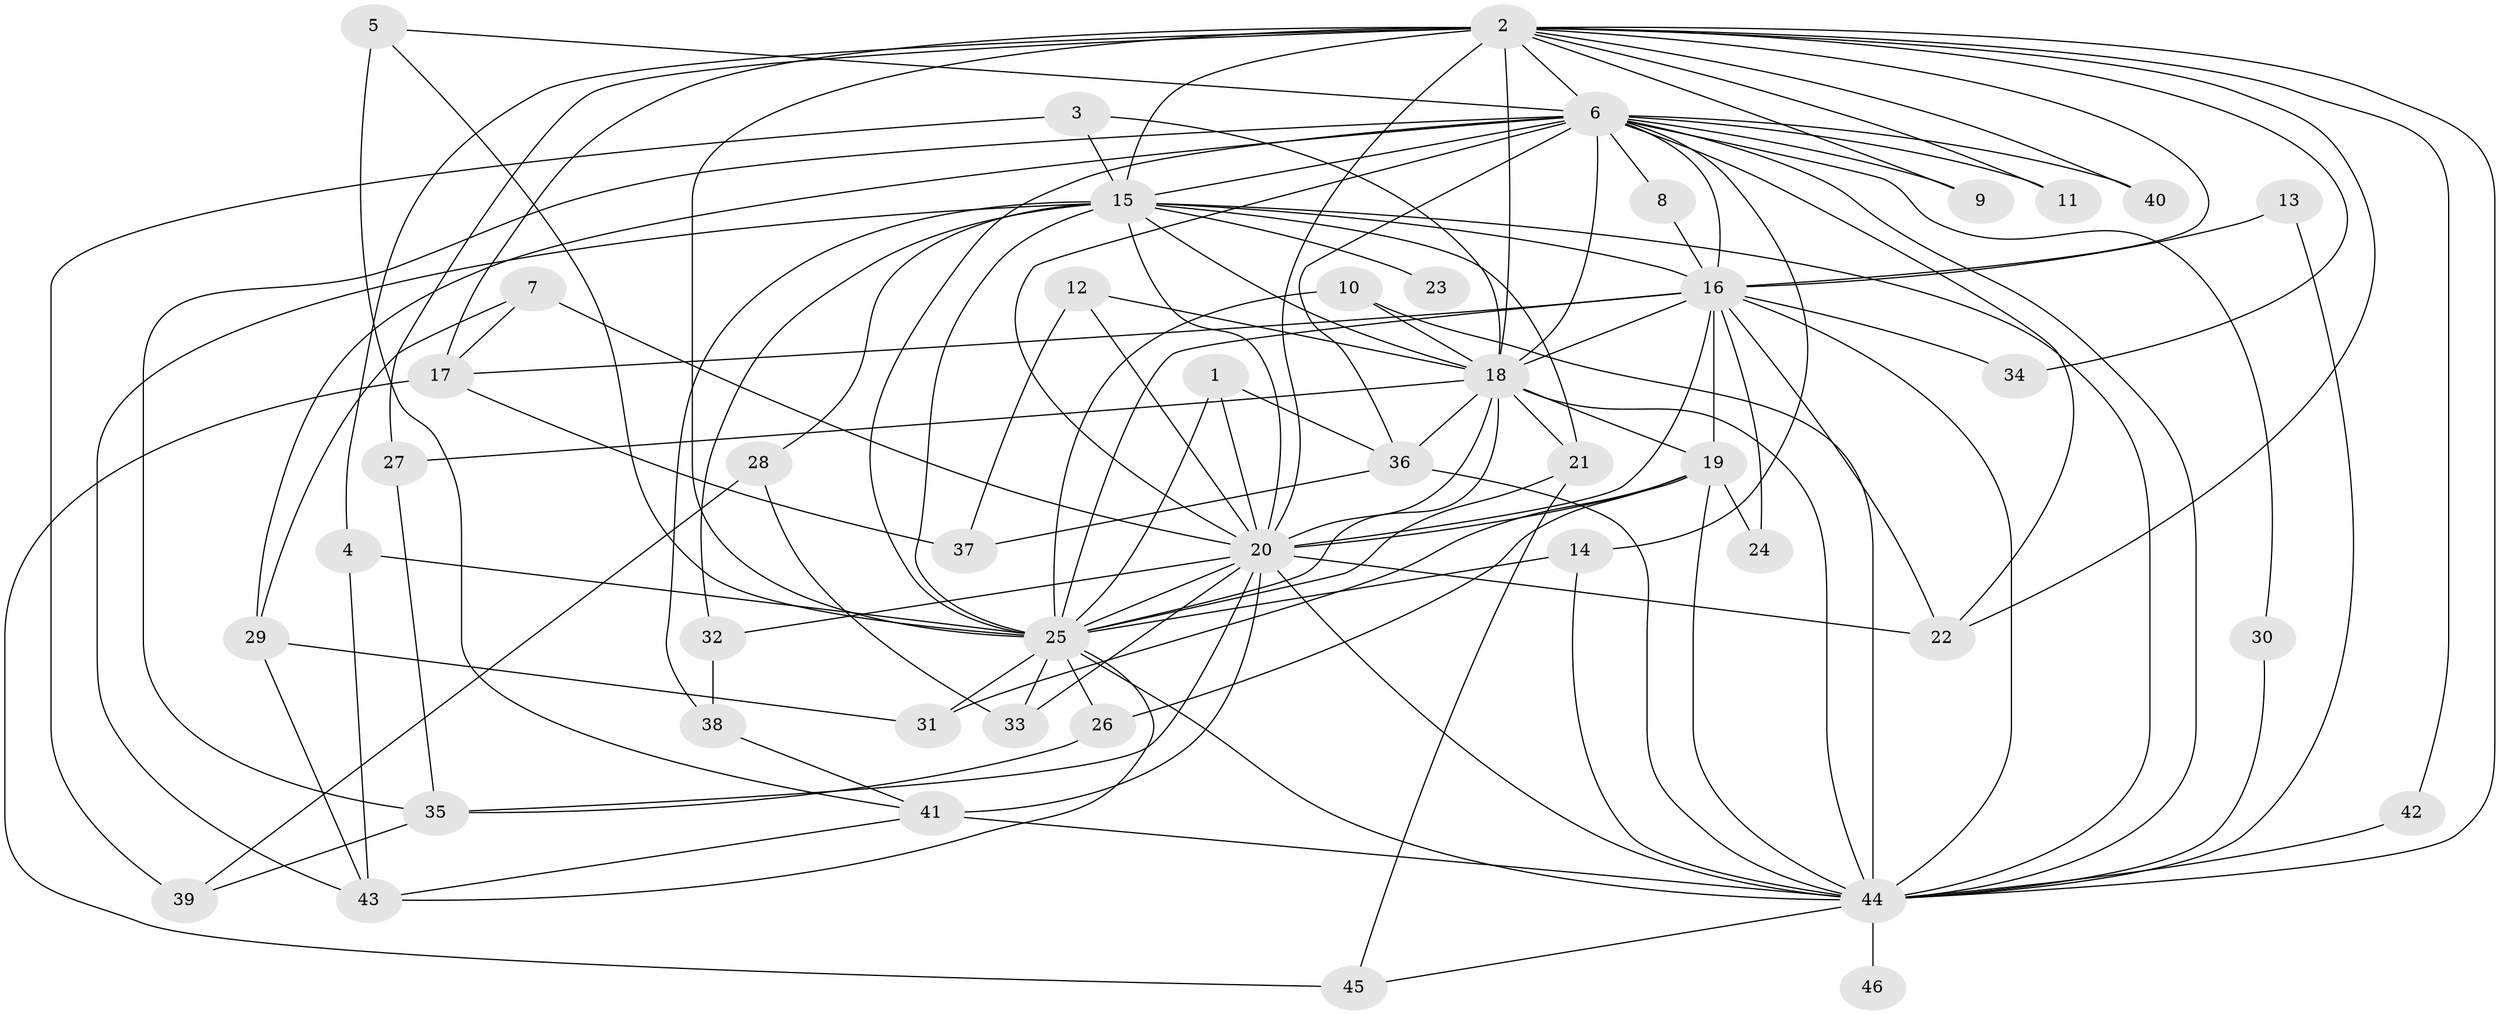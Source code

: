 // original degree distribution, {14: 0.01098901098901099, 16: 0.01098901098901099, 23: 0.03296703296703297, 20: 0.01098901098901099, 24: 0.01098901098901099, 18: 0.01098901098901099, 17: 0.01098901098901099, 19: 0.01098901098901099, 2: 0.5054945054945055, 6: 0.01098901098901099, 3: 0.26373626373626374, 5: 0.04395604395604396, 4: 0.054945054945054944, 7: 0.01098901098901099}
// Generated by graph-tools (version 1.1) at 2025/45/03/06/25 01:45:10]
// undirected, 46 vertices, 122 edges
graph export_dot {
graph [start="1"]
  node [color=gray90,style=filled];
  1;
  2;
  3;
  4;
  5;
  6;
  7;
  8;
  9;
  10;
  11;
  12;
  13;
  14;
  15;
  16;
  17;
  18;
  19;
  20;
  21;
  22;
  23;
  24;
  25;
  26;
  27;
  28;
  29;
  30;
  31;
  32;
  33;
  34;
  35;
  36;
  37;
  38;
  39;
  40;
  41;
  42;
  43;
  44;
  45;
  46;
  1 -- 20 [weight=1.0];
  1 -- 25 [weight=1.0];
  1 -- 36 [weight=1.0];
  2 -- 4 [weight=1.0];
  2 -- 6 [weight=2.0];
  2 -- 9 [weight=1.0];
  2 -- 11 [weight=1.0];
  2 -- 15 [weight=2.0];
  2 -- 16 [weight=4.0];
  2 -- 17 [weight=3.0];
  2 -- 18 [weight=4.0];
  2 -- 20 [weight=2.0];
  2 -- 22 [weight=1.0];
  2 -- 25 [weight=2.0];
  2 -- 27 [weight=1.0];
  2 -- 34 [weight=1.0];
  2 -- 40 [weight=1.0];
  2 -- 42 [weight=1.0];
  2 -- 44 [weight=2.0];
  3 -- 15 [weight=1.0];
  3 -- 18 [weight=1.0];
  3 -- 39 [weight=1.0];
  4 -- 25 [weight=1.0];
  4 -- 43 [weight=1.0];
  5 -- 6 [weight=1.0];
  5 -- 25 [weight=1.0];
  5 -- 41 [weight=1.0];
  6 -- 8 [weight=1.0];
  6 -- 9 [weight=1.0];
  6 -- 11 [weight=1.0];
  6 -- 14 [weight=1.0];
  6 -- 15 [weight=1.0];
  6 -- 16 [weight=3.0];
  6 -- 18 [weight=1.0];
  6 -- 20 [weight=1.0];
  6 -- 22 [weight=1.0];
  6 -- 25 [weight=2.0];
  6 -- 29 [weight=1.0];
  6 -- 30 [weight=1.0];
  6 -- 35 [weight=2.0];
  6 -- 36 [weight=1.0];
  6 -- 40 [weight=1.0];
  6 -- 44 [weight=1.0];
  7 -- 17 [weight=1.0];
  7 -- 20 [weight=1.0];
  7 -- 29 [weight=1.0];
  8 -- 16 [weight=1.0];
  10 -- 18 [weight=1.0];
  10 -- 25 [weight=1.0];
  10 -- 44 [weight=1.0];
  12 -- 18 [weight=1.0];
  12 -- 20 [weight=1.0];
  12 -- 37 [weight=1.0];
  13 -- 16 [weight=1.0];
  13 -- 44 [weight=1.0];
  14 -- 25 [weight=1.0];
  14 -- 44 [weight=1.0];
  15 -- 16 [weight=3.0];
  15 -- 18 [weight=1.0];
  15 -- 20 [weight=1.0];
  15 -- 21 [weight=1.0];
  15 -- 23 [weight=1.0];
  15 -- 25 [weight=1.0];
  15 -- 28 [weight=2.0];
  15 -- 32 [weight=1.0];
  15 -- 38 [weight=1.0];
  15 -- 43 [weight=1.0];
  15 -- 44 [weight=1.0];
  16 -- 17 [weight=1.0];
  16 -- 18 [weight=2.0];
  16 -- 19 [weight=1.0];
  16 -- 20 [weight=4.0];
  16 -- 22 [weight=1.0];
  16 -- 24 [weight=2.0];
  16 -- 25 [weight=4.0];
  16 -- 34 [weight=1.0];
  16 -- 44 [weight=3.0];
  17 -- 37 [weight=1.0];
  17 -- 45 [weight=1.0];
  18 -- 19 [weight=1.0];
  18 -- 20 [weight=1.0];
  18 -- 21 [weight=1.0];
  18 -- 25 [weight=1.0];
  18 -- 27 [weight=1.0];
  18 -- 36 [weight=1.0];
  18 -- 44 [weight=1.0];
  19 -- 20 [weight=1.0];
  19 -- 24 [weight=1.0];
  19 -- 26 [weight=1.0];
  19 -- 31 [weight=1.0];
  19 -- 44 [weight=2.0];
  20 -- 22 [weight=1.0];
  20 -- 25 [weight=2.0];
  20 -- 32 [weight=2.0];
  20 -- 33 [weight=1.0];
  20 -- 35 [weight=2.0];
  20 -- 41 [weight=2.0];
  20 -- 44 [weight=2.0];
  21 -- 25 [weight=1.0];
  21 -- 45 [weight=1.0];
  25 -- 26 [weight=1.0];
  25 -- 31 [weight=1.0];
  25 -- 33 [weight=1.0];
  25 -- 43 [weight=1.0];
  25 -- 44 [weight=1.0];
  26 -- 35 [weight=1.0];
  27 -- 35 [weight=1.0];
  28 -- 33 [weight=1.0];
  28 -- 39 [weight=1.0];
  29 -- 31 [weight=1.0];
  29 -- 43 [weight=1.0];
  30 -- 44 [weight=1.0];
  32 -- 38 [weight=1.0];
  35 -- 39 [weight=1.0];
  36 -- 37 [weight=1.0];
  36 -- 44 [weight=1.0];
  38 -- 41 [weight=1.0];
  41 -- 43 [weight=1.0];
  41 -- 44 [weight=1.0];
  42 -- 44 [weight=1.0];
  44 -- 45 [weight=1.0];
  44 -- 46 [weight=1.0];
}
